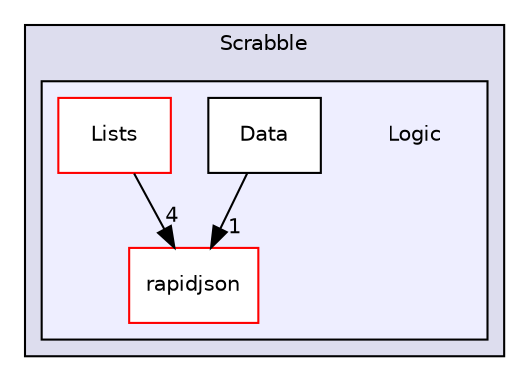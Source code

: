digraph "src/tec/ac/cr/Scrabble/Logic" {
  compound=true
  node [ fontsize="10", fontname="Helvetica"];
  edge [ labelfontsize="10", labelfontname="Helvetica"];
  subgraph clusterdir_7ed4e8aca8f68cf7112f9b31e1e5dac6 {
    graph [ bgcolor="#ddddee", pencolor="black", label="Scrabble" fontname="Helvetica", fontsize="10", URL="dir_7ed4e8aca8f68cf7112f9b31e1e5dac6.html"]
  subgraph clusterdir_4c14075f81eb290628003691a9b92d90 {
    graph [ bgcolor="#eeeeff", pencolor="black", label="" URL="dir_4c14075f81eb290628003691a9b92d90.html"];
    dir_4c14075f81eb290628003691a9b92d90 [shape=plaintext label="Logic"];
    dir_2ab6f37c39335bf56939587efaad002e [shape=box label="Data" color="black" fillcolor="white" style="filled" URL="dir_2ab6f37c39335bf56939587efaad002e.html"];
    dir_097fe397b2ab19ac348f103c6ad36ac3 [shape=box label="Lists" color="red" fillcolor="white" style="filled" URL="dir_097fe397b2ab19ac348f103c6ad36ac3.html"];
    dir_345fdfa6bc59cf4cab7c21f4168fca80 [shape=box label="rapidjson" color="red" fillcolor="white" style="filled" URL="dir_345fdfa6bc59cf4cab7c21f4168fca80.html"];
  }
  }
  dir_097fe397b2ab19ac348f103c6ad36ac3->dir_345fdfa6bc59cf4cab7c21f4168fca80 [headlabel="4", labeldistance=1.5 headhref="dir_000007_000011.html"];
  dir_2ab6f37c39335bf56939587efaad002e->dir_345fdfa6bc59cf4cab7c21f4168fca80 [headlabel="1", labeldistance=1.5 headhref="dir_000006_000011.html"];
}
